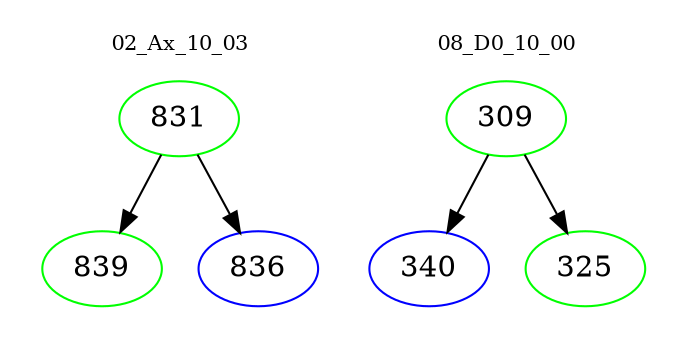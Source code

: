 digraph{
subgraph cluster_0 {
color = white
label = "02_Ax_10_03";
fontsize=10;
T0_831 [label="831", color="green"]
T0_831 -> T0_839 [color="black"]
T0_839 [label="839", color="green"]
T0_831 -> T0_836 [color="black"]
T0_836 [label="836", color="blue"]
}
subgraph cluster_1 {
color = white
label = "08_D0_10_00";
fontsize=10;
T1_309 [label="309", color="green"]
T1_309 -> T1_340 [color="black"]
T1_340 [label="340", color="blue"]
T1_309 -> T1_325 [color="black"]
T1_325 [label="325", color="green"]
}
}
